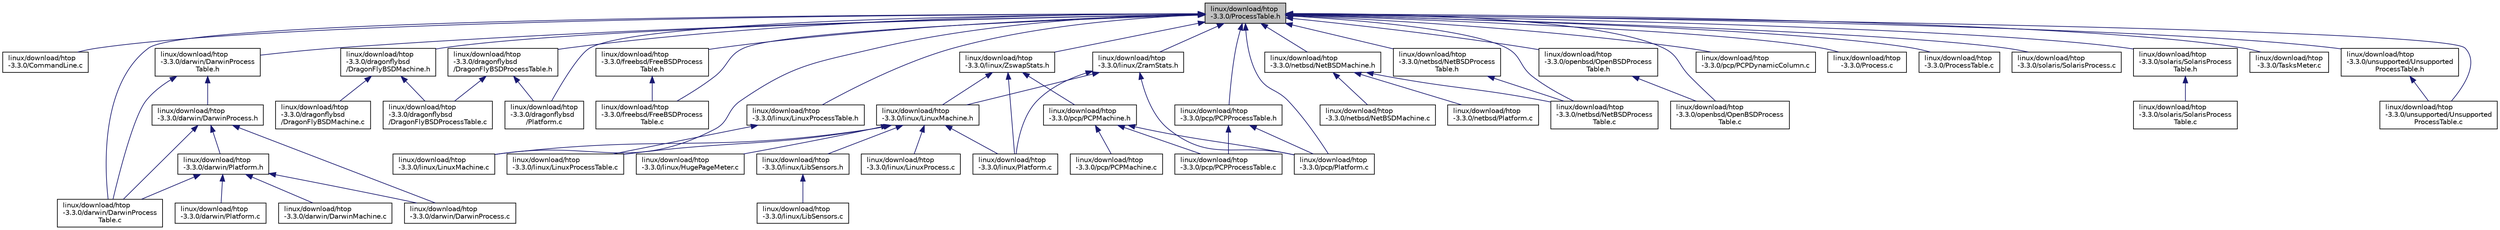 digraph "linux/download/htop-3.3.0/ProcessTable.h"
{
  edge [fontname="Helvetica",fontsize="10",labelfontname="Helvetica",labelfontsize="10"];
  node [fontname="Helvetica",fontsize="10",shape=record];
  Node36 [label="linux/download/htop\l-3.3.0/ProcessTable.h",height=0.2,width=0.4,color="black", fillcolor="grey75", style="filled", fontcolor="black"];
  Node36 -> Node37 [dir="back",color="midnightblue",fontsize="10",style="solid",fontname="Helvetica"];
  Node37 [label="linux/download/htop\l-3.3.0/CommandLine.c",height=0.2,width=0.4,color="black", fillcolor="white", style="filled",URL="$CommandLine_8c.html"];
  Node36 -> Node38 [dir="back",color="midnightblue",fontsize="10",style="solid",fontname="Helvetica"];
  Node38 [label="linux/download/htop\l-3.3.0/darwin/DarwinProcess\lTable.c",height=0.2,width=0.4,color="black", fillcolor="white", style="filled",URL="$DarwinProcessTable_8c.html"];
  Node36 -> Node39 [dir="back",color="midnightblue",fontsize="10",style="solid",fontname="Helvetica"];
  Node39 [label="linux/download/htop\l-3.3.0/darwin/DarwinProcess\lTable.h",height=0.2,width=0.4,color="black", fillcolor="white", style="filled",URL="$DarwinProcessTable_8h.html"];
  Node39 -> Node40 [dir="back",color="midnightblue",fontsize="10",style="solid",fontname="Helvetica"];
  Node40 [label="linux/download/htop\l-3.3.0/darwin/DarwinProcess.h",height=0.2,width=0.4,color="black", fillcolor="white", style="filled",URL="$DarwinProcess_8h.html"];
  Node40 -> Node41 [dir="back",color="midnightblue",fontsize="10",style="solid",fontname="Helvetica"];
  Node41 [label="linux/download/htop\l-3.3.0/darwin/DarwinProcess.c",height=0.2,width=0.4,color="black", fillcolor="white", style="filled",URL="$DarwinProcess_8c.html"];
  Node40 -> Node38 [dir="back",color="midnightblue",fontsize="10",style="solid",fontname="Helvetica"];
  Node40 -> Node42 [dir="back",color="midnightblue",fontsize="10",style="solid",fontname="Helvetica"];
  Node42 [label="linux/download/htop\l-3.3.0/darwin/Platform.h",height=0.2,width=0.4,color="black", fillcolor="white", style="filled",URL="$darwin_2Platform_8h.html"];
  Node42 -> Node43 [dir="back",color="midnightblue",fontsize="10",style="solid",fontname="Helvetica"];
  Node43 [label="linux/download/htop\l-3.3.0/darwin/DarwinMachine.c",height=0.2,width=0.4,color="black", fillcolor="white", style="filled",URL="$DarwinMachine_8c.html"];
  Node42 -> Node41 [dir="back",color="midnightblue",fontsize="10",style="solid",fontname="Helvetica"];
  Node42 -> Node38 [dir="back",color="midnightblue",fontsize="10",style="solid",fontname="Helvetica"];
  Node42 -> Node44 [dir="back",color="midnightblue",fontsize="10",style="solid",fontname="Helvetica"];
  Node44 [label="linux/download/htop\l-3.3.0/darwin/Platform.c",height=0.2,width=0.4,color="black", fillcolor="white", style="filled",URL="$darwin_2Platform_8c.html"];
  Node39 -> Node38 [dir="back",color="midnightblue",fontsize="10",style="solid",fontname="Helvetica"];
  Node36 -> Node45 [dir="back",color="midnightblue",fontsize="10",style="solid",fontname="Helvetica"];
  Node45 [label="linux/download/htop\l-3.3.0/dragonflybsd\l/DragonFlyBSDMachine.h",height=0.2,width=0.4,color="black", fillcolor="white", style="filled",URL="$DragonFlyBSDMachine_8h.html"];
  Node45 -> Node46 [dir="back",color="midnightblue",fontsize="10",style="solid",fontname="Helvetica"];
  Node46 [label="linux/download/htop\l-3.3.0/dragonflybsd\l/DragonFlyBSDMachine.c",height=0.2,width=0.4,color="black", fillcolor="white", style="filled",URL="$DragonFlyBSDMachine_8c.html"];
  Node45 -> Node47 [dir="back",color="midnightblue",fontsize="10",style="solid",fontname="Helvetica"];
  Node47 [label="linux/download/htop\l-3.3.0/dragonflybsd\l/DragonFlyBSDProcessTable.c",height=0.2,width=0.4,color="black", fillcolor="white", style="filled",URL="$DragonFlyBSDProcessTable_8c.html"];
  Node36 -> Node48 [dir="back",color="midnightblue",fontsize="10",style="solid",fontname="Helvetica"];
  Node48 [label="linux/download/htop\l-3.3.0/dragonflybsd\l/DragonFlyBSDProcessTable.h",height=0.2,width=0.4,color="black", fillcolor="white", style="filled",URL="$DragonFlyBSDProcessTable_8h.html"];
  Node48 -> Node47 [dir="back",color="midnightblue",fontsize="10",style="solid",fontname="Helvetica"];
  Node48 -> Node49 [dir="back",color="midnightblue",fontsize="10",style="solid",fontname="Helvetica"];
  Node49 [label="linux/download/htop\l-3.3.0/dragonflybsd\l/Platform.c",height=0.2,width=0.4,color="black", fillcolor="white", style="filled",URL="$dragonflybsd_2Platform_8c.html"];
  Node36 -> Node49 [dir="back",color="midnightblue",fontsize="10",style="solid",fontname="Helvetica"];
  Node36 -> Node50 [dir="back",color="midnightblue",fontsize="10",style="solid",fontname="Helvetica"];
  Node50 [label="linux/download/htop\l-3.3.0/freebsd/FreeBSDProcess\lTable.c",height=0.2,width=0.4,color="black", fillcolor="white", style="filled",URL="$FreeBSDProcessTable_8c.html"];
  Node36 -> Node51 [dir="back",color="midnightblue",fontsize="10",style="solid",fontname="Helvetica"];
  Node51 [label="linux/download/htop\l-3.3.0/freebsd/FreeBSDProcess\lTable.h",height=0.2,width=0.4,color="black", fillcolor="white", style="filled",URL="$FreeBSDProcessTable_8h.html"];
  Node51 -> Node50 [dir="back",color="midnightblue",fontsize="10",style="solid",fontname="Helvetica"];
  Node36 -> Node52 [dir="back",color="midnightblue",fontsize="10",style="solid",fontname="Helvetica"];
  Node52 [label="linux/download/htop\l-3.3.0/linux/LinuxMachine.c",height=0.2,width=0.4,color="black", fillcolor="white", style="filled",URL="$LinuxMachine_8c.html"];
  Node36 -> Node53 [dir="back",color="midnightblue",fontsize="10",style="solid",fontname="Helvetica"];
  Node53 [label="linux/download/htop\l-3.3.0/linux/LinuxProcessTable.h",height=0.2,width=0.4,color="black", fillcolor="white", style="filled",URL="$LinuxProcessTable_8h.html"];
  Node53 -> Node54 [dir="back",color="midnightblue",fontsize="10",style="solid",fontname="Helvetica"];
  Node54 [label="linux/download/htop\l-3.3.0/linux/LinuxProcessTable.c",height=0.2,width=0.4,color="black", fillcolor="white", style="filled",URL="$LinuxProcessTable_8c.html"];
  Node36 -> Node55 [dir="back",color="midnightblue",fontsize="10",style="solid",fontname="Helvetica"];
  Node55 [label="linux/download/htop\l-3.3.0/linux/ZramStats.h",height=0.2,width=0.4,color="black", fillcolor="white", style="filled",URL="$ZramStats_8h.html"];
  Node55 -> Node56 [dir="back",color="midnightblue",fontsize="10",style="solid",fontname="Helvetica"];
  Node56 [label="linux/download/htop\l-3.3.0/linux/LinuxMachine.h",height=0.2,width=0.4,color="black", fillcolor="white", style="filled",URL="$LinuxMachine_8h.html"];
  Node56 -> Node57 [dir="back",color="midnightblue",fontsize="10",style="solid",fontname="Helvetica"];
  Node57 [label="linux/download/htop\l-3.3.0/linux/HugePageMeter.c",height=0.2,width=0.4,color="black", fillcolor="white", style="filled",URL="$HugePageMeter_8c.html"];
  Node56 -> Node58 [dir="back",color="midnightblue",fontsize="10",style="solid",fontname="Helvetica"];
  Node58 [label="linux/download/htop\l-3.3.0/linux/LibSensors.h",height=0.2,width=0.4,color="black", fillcolor="white", style="filled",URL="$LibSensors_8h.html"];
  Node58 -> Node59 [dir="back",color="midnightblue",fontsize="10",style="solid",fontname="Helvetica"];
  Node59 [label="linux/download/htop\l-3.3.0/linux/LibSensors.c",height=0.2,width=0.4,color="black", fillcolor="white", style="filled",URL="$LibSensors_8c.html"];
  Node56 -> Node52 [dir="back",color="midnightblue",fontsize="10",style="solid",fontname="Helvetica"];
  Node56 -> Node60 [dir="back",color="midnightblue",fontsize="10",style="solid",fontname="Helvetica"];
  Node60 [label="linux/download/htop\l-3.3.0/linux/LinuxProcess.c",height=0.2,width=0.4,color="black", fillcolor="white", style="filled",URL="$LinuxProcess_8c.html"];
  Node56 -> Node54 [dir="back",color="midnightblue",fontsize="10",style="solid",fontname="Helvetica"];
  Node56 -> Node61 [dir="back",color="midnightblue",fontsize="10",style="solid",fontname="Helvetica"];
  Node61 [label="linux/download/htop\l-3.3.0/linux/Platform.c",height=0.2,width=0.4,color="black", fillcolor="white", style="filled",URL="$linux_2Platform_8c.html"];
  Node55 -> Node61 [dir="back",color="midnightblue",fontsize="10",style="solid",fontname="Helvetica"];
  Node55 -> Node62 [dir="back",color="midnightblue",fontsize="10",style="solid",fontname="Helvetica"];
  Node62 [label="linux/download/htop\l-3.3.0/pcp/Platform.c",height=0.2,width=0.4,color="black", fillcolor="white", style="filled",URL="$pcp_2Platform_8c.html"];
  Node36 -> Node63 [dir="back",color="midnightblue",fontsize="10",style="solid",fontname="Helvetica"];
  Node63 [label="linux/download/htop\l-3.3.0/linux/ZswapStats.h",height=0.2,width=0.4,color="black", fillcolor="white", style="filled",URL="$ZswapStats_8h.html"];
  Node63 -> Node56 [dir="back",color="midnightblue",fontsize="10",style="solid",fontname="Helvetica"];
  Node63 -> Node61 [dir="back",color="midnightblue",fontsize="10",style="solid",fontname="Helvetica"];
  Node63 -> Node64 [dir="back",color="midnightblue",fontsize="10",style="solid",fontname="Helvetica"];
  Node64 [label="linux/download/htop\l-3.3.0/pcp/PCPMachine.h",height=0.2,width=0.4,color="black", fillcolor="white", style="filled",URL="$PCPMachine_8h.html"];
  Node64 -> Node65 [dir="back",color="midnightblue",fontsize="10",style="solid",fontname="Helvetica"];
  Node65 [label="linux/download/htop\l-3.3.0/pcp/PCPMachine.c",height=0.2,width=0.4,color="black", fillcolor="white", style="filled",URL="$PCPMachine_8c.html"];
  Node64 -> Node66 [dir="back",color="midnightblue",fontsize="10",style="solid",fontname="Helvetica"];
  Node66 [label="linux/download/htop\l-3.3.0/pcp/PCPProcessTable.c",height=0.2,width=0.4,color="black", fillcolor="white", style="filled",URL="$PCPProcessTable_8c.html"];
  Node64 -> Node62 [dir="back",color="midnightblue",fontsize="10",style="solid",fontname="Helvetica"];
  Node36 -> Node67 [dir="back",color="midnightblue",fontsize="10",style="solid",fontname="Helvetica"];
  Node67 [label="linux/download/htop\l-3.3.0/netbsd/NetBSDMachine.h",height=0.2,width=0.4,color="black", fillcolor="white", style="filled",URL="$NetBSDMachine_8h.html"];
  Node67 -> Node68 [dir="back",color="midnightblue",fontsize="10",style="solid",fontname="Helvetica"];
  Node68 [label="linux/download/htop\l-3.3.0/netbsd/NetBSDMachine.c",height=0.2,width=0.4,color="black", fillcolor="white", style="filled",URL="$NetBSDMachine_8c.html"];
  Node67 -> Node69 [dir="back",color="midnightblue",fontsize="10",style="solid",fontname="Helvetica"];
  Node69 [label="linux/download/htop\l-3.3.0/netbsd/NetBSDProcess\lTable.c",height=0.2,width=0.4,color="black", fillcolor="white", style="filled",URL="$NetBSDProcessTable_8c.html"];
  Node67 -> Node70 [dir="back",color="midnightblue",fontsize="10",style="solid",fontname="Helvetica"];
  Node70 [label="linux/download/htop\l-3.3.0/netbsd/Platform.c",height=0.2,width=0.4,color="black", fillcolor="white", style="filled",URL="$netbsd_2Platform_8c.html"];
  Node36 -> Node69 [dir="back",color="midnightblue",fontsize="10",style="solid",fontname="Helvetica"];
  Node36 -> Node71 [dir="back",color="midnightblue",fontsize="10",style="solid",fontname="Helvetica"];
  Node71 [label="linux/download/htop\l-3.3.0/netbsd/NetBSDProcess\lTable.h",height=0.2,width=0.4,color="black", fillcolor="white", style="filled",URL="$NetBSDProcessTable_8h.html"];
  Node71 -> Node69 [dir="back",color="midnightblue",fontsize="10",style="solid",fontname="Helvetica"];
  Node36 -> Node72 [dir="back",color="midnightblue",fontsize="10",style="solid",fontname="Helvetica"];
  Node72 [label="linux/download/htop\l-3.3.0/openbsd/OpenBSDProcess\lTable.c",height=0.2,width=0.4,color="black", fillcolor="white", style="filled",URL="$OpenBSDProcessTable_8c.html"];
  Node36 -> Node73 [dir="back",color="midnightblue",fontsize="10",style="solid",fontname="Helvetica"];
  Node73 [label="linux/download/htop\l-3.3.0/openbsd/OpenBSDProcess\lTable.h",height=0.2,width=0.4,color="black", fillcolor="white", style="filled",URL="$OpenBSDProcessTable_8h.html"];
  Node73 -> Node72 [dir="back",color="midnightblue",fontsize="10",style="solid",fontname="Helvetica"];
  Node36 -> Node74 [dir="back",color="midnightblue",fontsize="10",style="solid",fontname="Helvetica"];
  Node74 [label="linux/download/htop\l-3.3.0/pcp/PCPDynamicColumn.c",height=0.2,width=0.4,color="black", fillcolor="white", style="filled",URL="$PCPDynamicColumn_8c.html"];
  Node36 -> Node75 [dir="back",color="midnightblue",fontsize="10",style="solid",fontname="Helvetica"];
  Node75 [label="linux/download/htop\l-3.3.0/pcp/PCPProcessTable.h",height=0.2,width=0.4,color="black", fillcolor="white", style="filled",URL="$PCPProcessTable_8h.html"];
  Node75 -> Node66 [dir="back",color="midnightblue",fontsize="10",style="solid",fontname="Helvetica"];
  Node75 -> Node62 [dir="back",color="midnightblue",fontsize="10",style="solid",fontname="Helvetica"];
  Node36 -> Node62 [dir="back",color="midnightblue",fontsize="10",style="solid",fontname="Helvetica"];
  Node36 -> Node76 [dir="back",color="midnightblue",fontsize="10",style="solid",fontname="Helvetica"];
  Node76 [label="linux/download/htop\l-3.3.0/Process.c",height=0.2,width=0.4,color="black", fillcolor="white", style="filled",URL="$Process_8c.html"];
  Node36 -> Node77 [dir="back",color="midnightblue",fontsize="10",style="solid",fontname="Helvetica"];
  Node77 [label="linux/download/htop\l-3.3.0/ProcessTable.c",height=0.2,width=0.4,color="black", fillcolor="white", style="filled",URL="$ProcessTable_8c.html"];
  Node36 -> Node78 [dir="back",color="midnightblue",fontsize="10",style="solid",fontname="Helvetica"];
  Node78 [label="linux/download/htop\l-3.3.0/solaris/SolarisProcess.c",height=0.2,width=0.4,color="black", fillcolor="white", style="filled",URL="$SolarisProcess_8c.html"];
  Node36 -> Node79 [dir="back",color="midnightblue",fontsize="10",style="solid",fontname="Helvetica"];
  Node79 [label="linux/download/htop\l-3.3.0/solaris/SolarisProcess\lTable.h",height=0.2,width=0.4,color="black", fillcolor="white", style="filled",URL="$SolarisProcessTable_8h.html"];
  Node79 -> Node80 [dir="back",color="midnightblue",fontsize="10",style="solid",fontname="Helvetica"];
  Node80 [label="linux/download/htop\l-3.3.0/solaris/SolarisProcess\lTable.c",height=0.2,width=0.4,color="black", fillcolor="white", style="filled",URL="$SolarisProcessTable_8c.html"];
  Node36 -> Node81 [dir="back",color="midnightblue",fontsize="10",style="solid",fontname="Helvetica"];
  Node81 [label="linux/download/htop\l-3.3.0/TasksMeter.c",height=0.2,width=0.4,color="black", fillcolor="white", style="filled",URL="$TasksMeter_8c.html"];
  Node36 -> Node82 [dir="back",color="midnightblue",fontsize="10",style="solid",fontname="Helvetica"];
  Node82 [label="linux/download/htop\l-3.3.0/unsupported/Unsupported\lProcessTable.h",height=0.2,width=0.4,color="black", fillcolor="white", style="filled",URL="$UnsupportedProcessTable_8h.html"];
  Node82 -> Node83 [dir="back",color="midnightblue",fontsize="10",style="solid",fontname="Helvetica"];
  Node83 [label="linux/download/htop\l-3.3.0/unsupported/Unsupported\lProcessTable.c",height=0.2,width=0.4,color="black", fillcolor="white", style="filled",URL="$UnsupportedProcessTable_8c.html"];
  Node36 -> Node83 [dir="back",color="midnightblue",fontsize="10",style="solid",fontname="Helvetica"];
}
